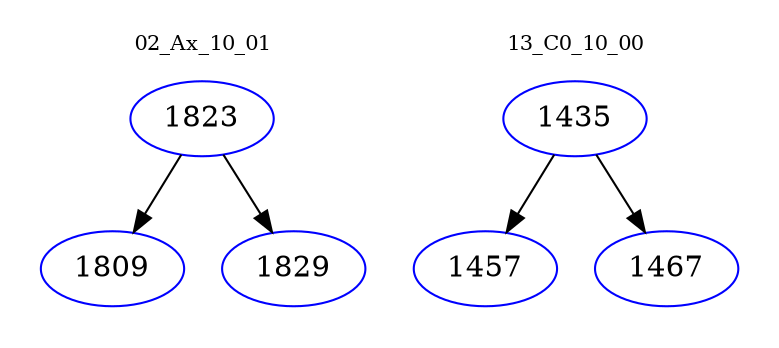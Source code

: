 digraph{
subgraph cluster_0 {
color = white
label = "02_Ax_10_01";
fontsize=10;
T0_1823 [label="1823", color="blue"]
T0_1823 -> T0_1809 [color="black"]
T0_1809 [label="1809", color="blue"]
T0_1823 -> T0_1829 [color="black"]
T0_1829 [label="1829", color="blue"]
}
subgraph cluster_1 {
color = white
label = "13_C0_10_00";
fontsize=10;
T1_1435 [label="1435", color="blue"]
T1_1435 -> T1_1457 [color="black"]
T1_1457 [label="1457", color="blue"]
T1_1435 -> T1_1467 [color="black"]
T1_1467 [label="1467", color="blue"]
}
}
